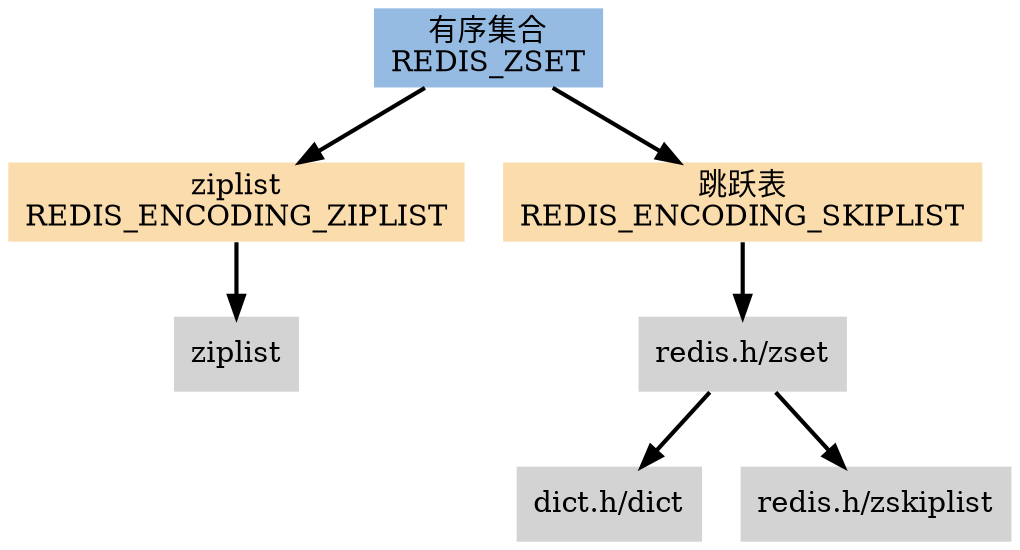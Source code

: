 digraph redis_zset {
    
    node [shape=plaintext, style = filled];

    edge [style = bold];

    // type

    REDIS_ZSET [label="有序集合\nREDIS_ZSET", fillcolor = "#95BBE3"];

    // encoding

    REDIS_ENCODING_ZIPLIST [label="ziplist\nREDIS_ENCODING_ZIPLIST", fillcolor = "#FADCAD"];
    REDIS_ENCODING_SKIPLIST [label="跳跃表\nREDIS_ENCODING_SKIPLIST", fillcolor = "#FADCAD"];

    // edge

    REDIS_ZSET -> REDIS_ENCODING_ZIPLIST;
    REDIS_ZSET -> REDIS_ENCODING_SKIPLIST;

    // datastruct 1

    ziplist [label="ziplist"];

    REDIS_ENCODING_ZIPLIST -> ziplist;

    // datastruct 2

    zset [label="redis.h/zset"];

    dict [label="dict.h/dict"];
    zskiplist [label="redis.h/zskiplist"];

    REDIS_ENCODING_SKIPLIST -> zset;

    zset -> dict;
    zset -> zskiplist;
}
